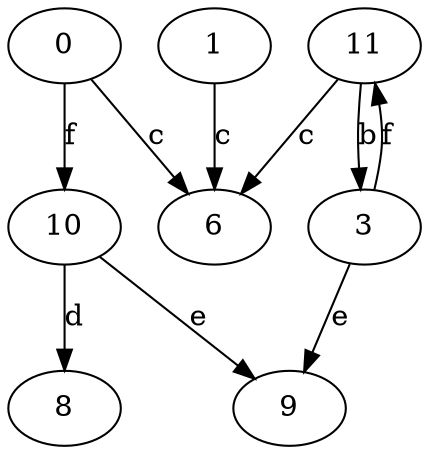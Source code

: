 strict digraph  {
0;
1;
3;
6;
8;
9;
10;
11;
0 -> 6  [label=c];
0 -> 10  [label=f];
1 -> 6  [label=c];
3 -> 9  [label=e];
3 -> 11  [label=f];
10 -> 8  [label=d];
10 -> 9  [label=e];
11 -> 3  [label=b];
11 -> 6  [label=c];
}
